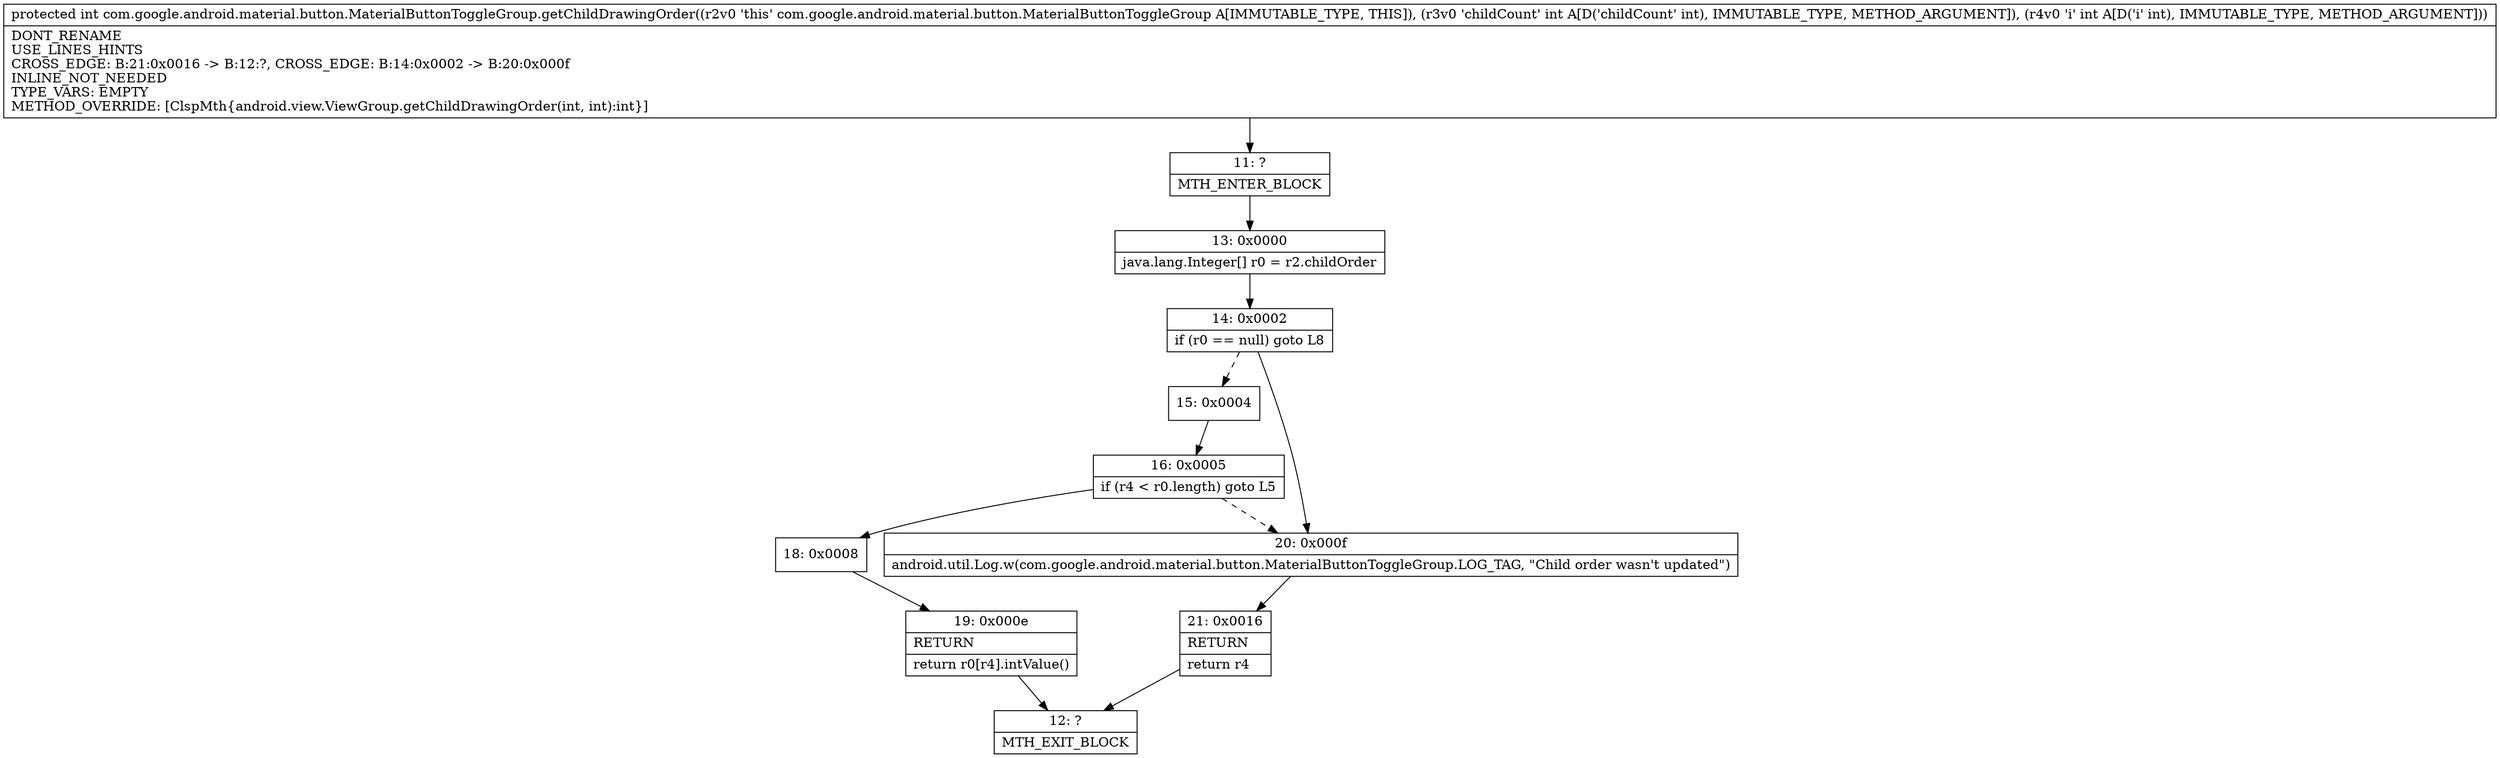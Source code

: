 digraph "CFG forcom.google.android.material.button.MaterialButtonToggleGroup.getChildDrawingOrder(II)I" {
Node_11 [shape=record,label="{11\:\ ?|MTH_ENTER_BLOCK\l}"];
Node_13 [shape=record,label="{13\:\ 0x0000|java.lang.Integer[] r0 = r2.childOrder\l}"];
Node_14 [shape=record,label="{14\:\ 0x0002|if (r0 == null) goto L8\l}"];
Node_15 [shape=record,label="{15\:\ 0x0004}"];
Node_16 [shape=record,label="{16\:\ 0x0005|if (r4 \< r0.length) goto L5\l}"];
Node_18 [shape=record,label="{18\:\ 0x0008}"];
Node_19 [shape=record,label="{19\:\ 0x000e|RETURN\l|return r0[r4].intValue()\l}"];
Node_12 [shape=record,label="{12\:\ ?|MTH_EXIT_BLOCK\l}"];
Node_20 [shape=record,label="{20\:\ 0x000f|android.util.Log.w(com.google.android.material.button.MaterialButtonToggleGroup.LOG_TAG, \"Child order wasn't updated\")\l}"];
Node_21 [shape=record,label="{21\:\ 0x0016|RETURN\l|return r4\l}"];
MethodNode[shape=record,label="{protected int com.google.android.material.button.MaterialButtonToggleGroup.getChildDrawingOrder((r2v0 'this' com.google.android.material.button.MaterialButtonToggleGroup A[IMMUTABLE_TYPE, THIS]), (r3v0 'childCount' int A[D('childCount' int), IMMUTABLE_TYPE, METHOD_ARGUMENT]), (r4v0 'i' int A[D('i' int), IMMUTABLE_TYPE, METHOD_ARGUMENT]))  | DONT_RENAME\lUSE_LINES_HINTS\lCROSS_EDGE: B:21:0x0016 \-\> B:12:?, CROSS_EDGE: B:14:0x0002 \-\> B:20:0x000f\lINLINE_NOT_NEEDED\lTYPE_VARS: EMPTY\lMETHOD_OVERRIDE: [ClspMth\{android.view.ViewGroup.getChildDrawingOrder(int, int):int\}]\l}"];
MethodNode -> Node_11;Node_11 -> Node_13;
Node_13 -> Node_14;
Node_14 -> Node_15[style=dashed];
Node_14 -> Node_20;
Node_15 -> Node_16;
Node_16 -> Node_18;
Node_16 -> Node_20[style=dashed];
Node_18 -> Node_19;
Node_19 -> Node_12;
Node_20 -> Node_21;
Node_21 -> Node_12;
}

